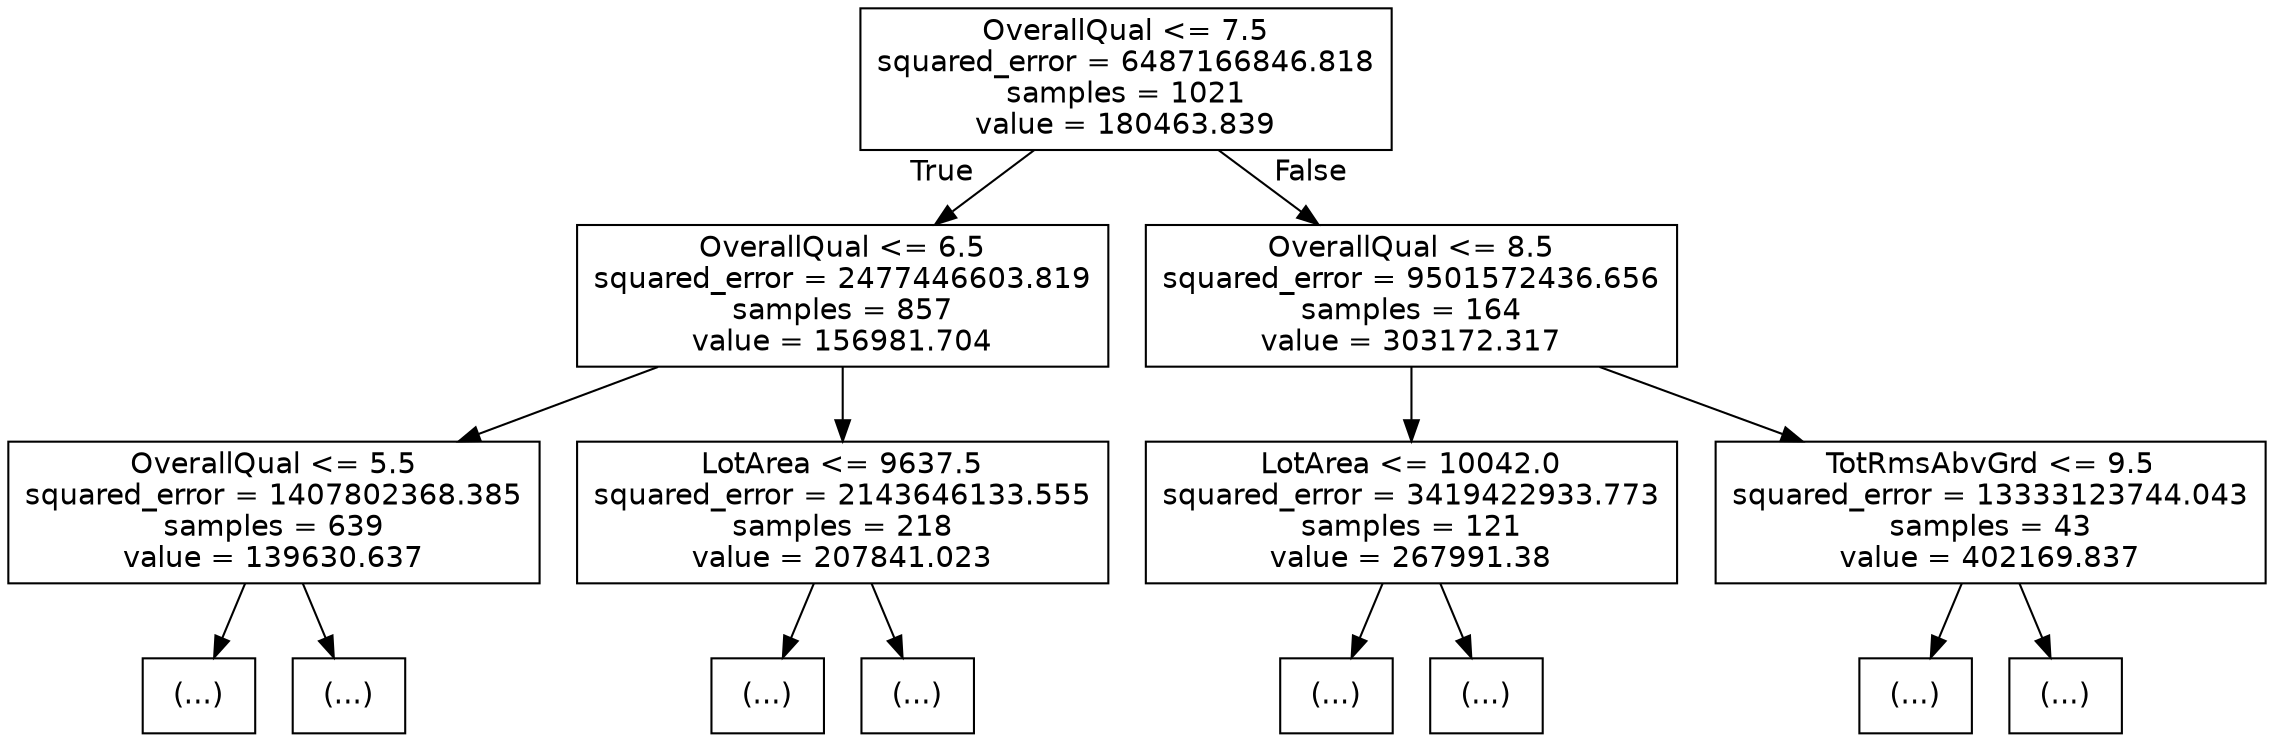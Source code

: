 digraph Tree {
node [shape=box, fontname="helvetica"] ;
edge [fontname="helvetica"] ;
0 [label="OverallQual <= 7.5\nsquared_error = 6487166846.818\nsamples = 1021\nvalue = 180463.839"] ;
1 [label="OverallQual <= 6.5\nsquared_error = 2477446603.819\nsamples = 857\nvalue = 156981.704"] ;
0 -> 1 [labeldistance=2.5, labelangle=45, headlabel="True"] ;
2 [label="OverallQual <= 5.5\nsquared_error = 1407802368.385\nsamples = 639\nvalue = 139630.637"] ;
1 -> 2 ;
3 [label="(...)"] ;
2 -> 3 ;
4 [label="(...)"] ;
2 -> 4 ;
5 [label="LotArea <= 9637.5\nsquared_error = 2143646133.555\nsamples = 218\nvalue = 207841.023"] ;
1 -> 5 ;
6 [label="(...)"] ;
5 -> 6 ;
7 [label="(...)"] ;
5 -> 7 ;
8 [label="OverallQual <= 8.5\nsquared_error = 9501572436.656\nsamples = 164\nvalue = 303172.317"] ;
0 -> 8 [labeldistance=2.5, labelangle=-45, headlabel="False"] ;
9 [label="LotArea <= 10042.0\nsquared_error = 3419422933.773\nsamples = 121\nvalue = 267991.38"] ;
8 -> 9 ;
10 [label="(...)"] ;
9 -> 10 ;
11 [label="(...)"] ;
9 -> 11 ;
12 [label="TotRmsAbvGrd <= 9.5\nsquared_error = 13333123744.043\nsamples = 43\nvalue = 402169.837"] ;
8 -> 12 ;
13 [label="(...)"] ;
12 -> 13 ;
14 [label="(...)"] ;
12 -> 14 ;
}